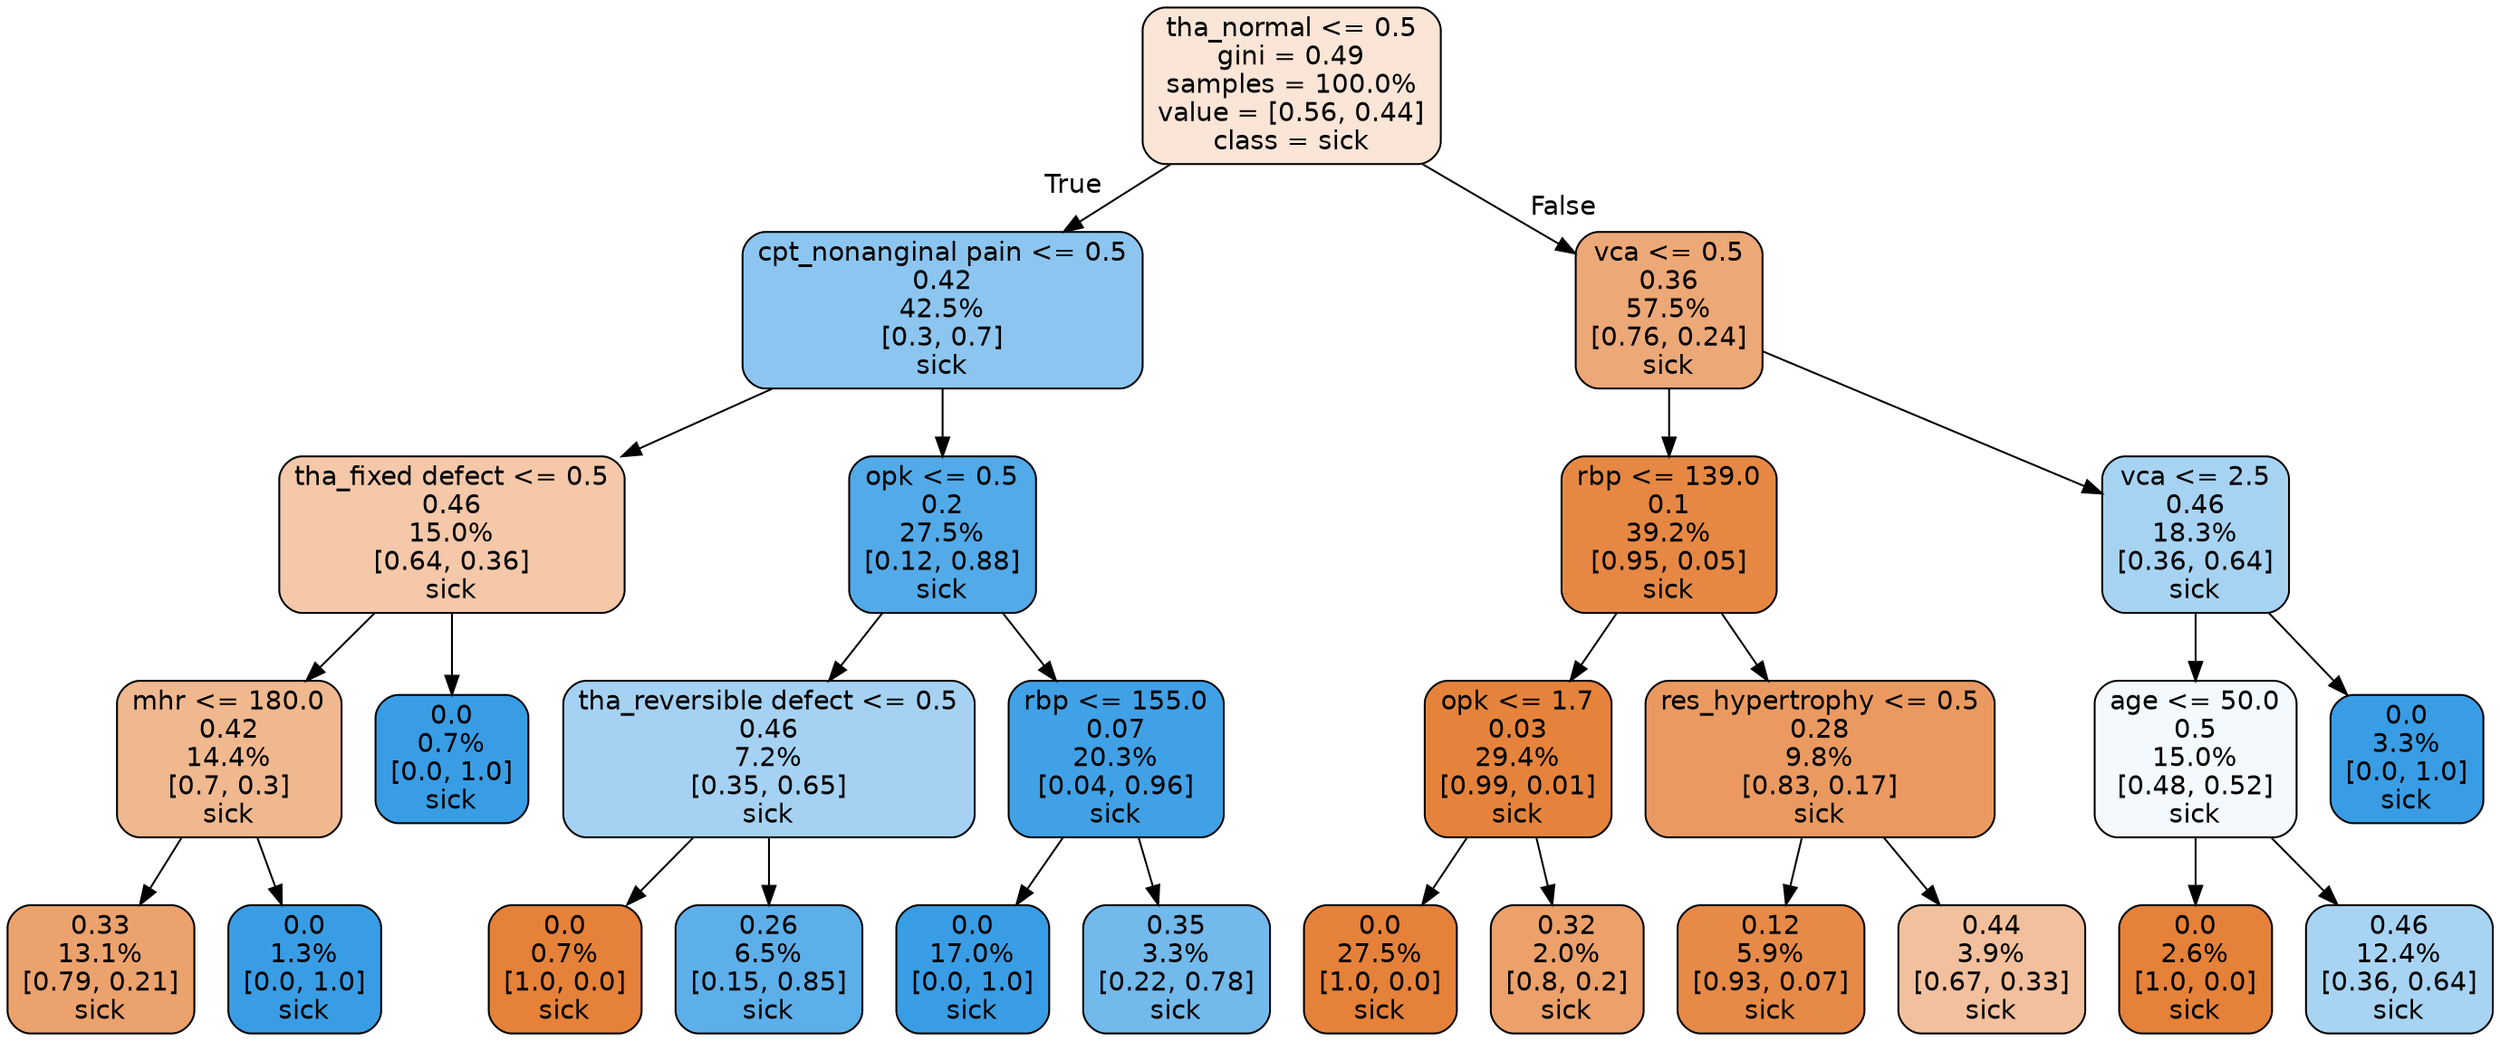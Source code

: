 digraph Tree {
node [shape=box, style="filled, rounded", color="black", fontname="helvetica"] ;
edge [fontname="helvetica"] ;
0 [label="tha_normal <= 0.5\ngini = 0.49\nsamples = 100.0%\nvalue = [0.56, 0.44]\nclass = sick", fillcolor="#fae5d6"] ;
1 [label="cpt_nonanginal pain <= 0.5\n0.42\n42.5%\n[0.3, 0.7]\nsick", fillcolor="#8cc6f0"] ;
0 -> 1 [labeldistance=2.5, labelangle=45, headlabel="True"] ;
2 [label="tha_fixed defect <= 0.5\n0.46\n15.0%\n[0.64, 0.36]\nsick", fillcolor="#f4c8a9"] ;
1 -> 2 ;
3 [label="mhr <= 180.0\n0.42\n14.4%\n[0.7, 0.3]\nsick", fillcolor="#f0b88f"] ;
2 -> 3 ;
4 [label="0.33\n13.1%\n[0.79, 0.21]\nsick", fillcolor="#eca26d"] ;
3 -> 4 ;
5 [label="0.0\n1.3%\n[0.0, 1.0]\nsick", fillcolor="#399de5"] ;
3 -> 5 ;
6 [label="0.0\n0.7%\n[0.0, 1.0]\nsick", fillcolor="#399de5"] ;
2 -> 6 ;
7 [label="opk <= 0.5\n0.2\n27.5%\n[0.12, 0.88]\nsick", fillcolor="#53aae8"] ;
1 -> 7 ;
8 [label="tha_reversible defect <= 0.5\n0.46\n7.2%\n[0.35, 0.65]\nsick", fillcolor="#a5d2f3"] ;
7 -> 8 ;
9 [label="0.0\n0.7%\n[1.0, 0.0]\nsick", fillcolor="#e58139"] ;
8 -> 9 ;
10 [label="0.26\n6.5%\n[0.15, 0.85]\nsick", fillcolor="#5dafea"] ;
8 -> 10 ;
11 [label="rbp <= 155.0\n0.07\n20.3%\n[0.04, 0.96]\nsick", fillcolor="#41a1e6"] ;
7 -> 11 ;
12 [label="0.0\n17.0%\n[0.0, 1.0]\nsick", fillcolor="#399de5"] ;
11 -> 12 ;
13 [label="0.35\n3.3%\n[0.22, 0.78]\nsick", fillcolor="#72b9ec"] ;
11 -> 13 ;
14 [label="vca <= 0.5\n0.36\n57.5%\n[0.76, 0.24]\nsick", fillcolor="#eda877"] ;
0 -> 14 [labeldistance=2.5, labelangle=-45, headlabel="False"] ;
15 [label="rbp <= 139.0\n0.1\n39.2%\n[0.95, 0.05]\nsick", fillcolor="#e68844"] ;
14 -> 15 ;
16 [label="opk <= 1.7\n0.03\n29.4%\n[0.99, 0.01]\nsick", fillcolor="#e5833c"] ;
15 -> 16 ;
17 [label="0.0\n27.5%\n[1.0, 0.0]\nsick", fillcolor="#e58139"] ;
16 -> 17 ;
18 [label="0.32\n2.0%\n[0.8, 0.2]\nsick", fillcolor="#eca06a"] ;
16 -> 18 ;
19 [label="res_hypertrophy <= 0.5\n0.28\n9.8%\n[0.83, 0.17]\nsick", fillcolor="#ea9a61"] ;
15 -> 19 ;
20 [label="0.12\n5.9%\n[0.93, 0.07]\nsick", fillcolor="#e78a47"] ;
19 -> 20 ;
21 [label="0.44\n3.9%\n[0.67, 0.33]\nsick", fillcolor="#f2c09c"] ;
19 -> 21 ;
22 [label="vca <= 2.5\n0.46\n18.3%\n[0.36, 0.64]\nsick", fillcolor="#a7d3f3"] ;
14 -> 22 ;
23 [label="age <= 50.0\n0.5\n15.0%\n[0.48, 0.52]\nsick", fillcolor="#f3f9fd"] ;
22 -> 23 ;
24 [label="0.0\n2.6%\n[1.0, 0.0]\nsick", fillcolor="#e58139"] ;
23 -> 24 ;
25 [label="0.46\n12.4%\n[0.36, 0.64]\nsick", fillcolor="#a8d4f4"] ;
23 -> 25 ;
26 [label="0.0\n3.3%\n[0.0, 1.0]\nsick", fillcolor="#399de5"] ;
22 -> 26 ;
}